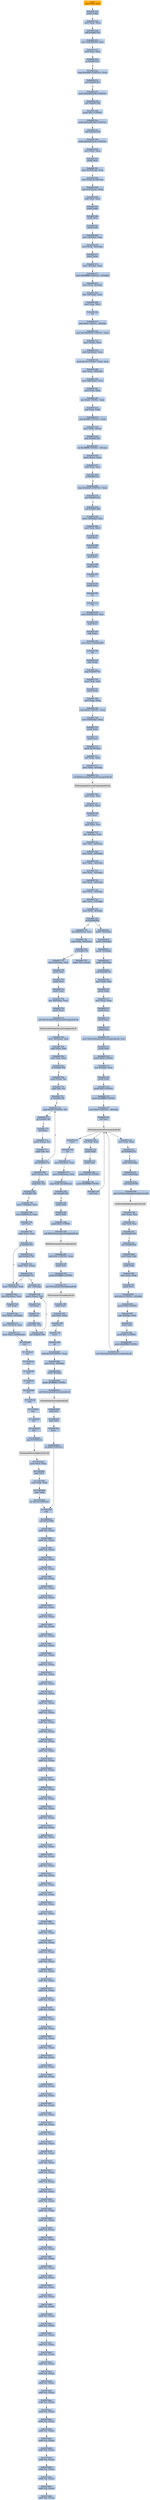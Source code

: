 digraph G {
node[shape=rectangle,style=filled,fillcolor=lightsteelblue,color=lightsteelblue]
bgcolor="transparent"
a0x4a6811a3movl_edi_edi[label="start\nmovl %edi, %edi",color="lightgrey",fillcolor="orange"];
a0x4a6811a5pushl_ebp[label="0x4a6811a5\npushl %ebp"];
a0x4a6811a6movl_esp_ebp[label="0x4a6811a6\nmovl %esp, %ebp"];
a0x4a6811a8call_0x4a681223[label="0x4a6811a8\ncall 0x4a681223"];
a0x4a681223movl_0x4a682004_eax[label="0x4a681223\nmovl 0x4a682004, %eax"];
a0x4a681228testl_eax_eax[label="0x4a681228\ntestl %eax, %eax"];
a0x4a68122aje_0x4a681233[label="0x4a68122a\nje 0x4a681233"];
a0x4a68122ccmpl_0xbb40UINT32_eax[label="0x4a68122c\ncmpl $0xbb40<UINT32>, %eax"];
a0x4a681231jne_0x4a681243[label="0x4a681231\njne 0x4a681243"];
a0x4a681233pushl_0x4a682004UINT32[label="0x4a681233\npushl $0x4a682004<UINT32>"];
a0x4a681238call_0x4a6811b8[label="0x4a681238\ncall 0x4a6811b8"];
a0x4a6811b8pushl_0xcUINT8[label="0x4a6811b8\npushl $0xc<UINT8>"];
a0x4a6811bapushl_0x4a681060UINT32[label="0x4a6811ba\npushl $0x4a681060<UINT32>"];
a0x4a6811bfcall_0x4a681250[label="0x4a6811bf\ncall 0x4a681250"];
a0x4a681250pushl_0x4a6812a4UINT32[label="0x4a681250\npushl $0x4a6812a4<UINT32>"];
a0x4a681255movl_fs_0_eax[label="0x4a681255\nmovl %fs:0, %eax"];
a0x4a68125bpushl_eax[label="0x4a68125b\npushl %eax"];
a0x4a68125cmovl_0x10esp__eax[label="0x4a68125c\nmovl 0x10(%esp), %eax"];
a0x4a681260movl_ebp_0x10esp_[label="0x4a681260\nmovl %ebp, 0x10(%esp)"];
a0x4a681264leal_0x10esp__ebp[label="0x4a681264\nleal 0x10(%esp), %ebp"];
a0x4a681268subl_eax_esp[label="0x4a681268\nsubl %eax, %esp"];
a0x4a68126apushl_ebx[label="0x4a68126a\npushl %ebx"];
a0x4a68126bpushl_esi[label="0x4a68126b\npushl %esi"];
a0x4a68126cpushl_edi[label="0x4a68126c\npushl %edi"];
a0x4a68126dmovl__8ebp__eax[label="0x4a68126d\nmovl -8(%ebp), %eax"];
a0x4a681270movl_esp__24ebp_[label="0x4a681270\nmovl %esp, -24(%ebp)"];
a0x4a681273pushl_eax[label="0x4a681273\npushl %eax"];
a0x4a681274movl__4ebp__eax[label="0x4a681274\nmovl -4(%ebp), %eax"];
a0x4a681277movl_0xffffffffUINT32__4ebp_[label="0x4a681277\nmovl $0xffffffff<UINT32>, -4(%ebp)"];
a0x4a68127emovl_eax__8ebp_[label="0x4a68127e\nmovl %eax, -8(%ebp)"];
a0x4a681281leal__16ebp__eax[label="0x4a681281\nleal -16(%ebp), %eax"];
a0x4a681284movl_eax_fs_0[label="0x4a681284\nmovl %eax, %fs:0"];
a0x4a68128aret[label="0x4a68128a\nret"];
a0x4a6811c4andl_0x0UINT8__4ebp_[label="0x4a6811c4\nandl $0x0<UINT8>, -4(%ebp)"];
a0x4a6811c8movl_0x7ffe0000UINT32_edx[label="0x4a6811c8\nmovl $0x7ffe0000<UINT32>, %edx"];
a0x4a6811cdmovl_edx__eax[label="0x4a6811cd\nmovl (%edx), %eax"];
a0x4a6811cfmull_0x4edx__eax[label="0x4a6811cf\nmull 0x4(%edx), %eax"];
a0x4a6811d2shrdl_0x18UINT8_edx_eax[label="0x4a6811d2\nshrdl $0x18<UINT8>, %edx, %eax"];
a0x4a6811d6movl_eax__28ebp_[label="0x4a6811d6\nmovl %eax, -28(%ebp)"];
a0x4a6811d9movl_0x8ebp__ecx[label="0x4a6811d9\nmovl 0x8(%ebp), %ecx"];
a0x4a6811dcmovl_ecx_edx[label="0x4a6811dc\nmovl %ecx, %edx"];
a0x4a6811deshrl_0x8UINT8_edx[label="0x4a6811de\nshrl $0x8<UINT8>, %edx"];
a0x4a6811e1xorl_eax_edx[label="0x4a6811e1\nxorl %eax, %edx"];
a0x4a6811e3andl_0xffffUINT32_edx[label="0x4a6811e3\nandl $0xffff<UINT32>, %edx"];
a0x4a6811e9movl_edx_ecx_[label="0x4a6811e9\nmovl %edx, (%ecx)"];
a0x4a6811ebjmp_0x4a681201[label="0x4a6811eb\njmp 0x4a681201"];
a0x4a681201orl_0xffffffffUINT8__4ebp_[label="0x4a681201\norl $0xffffffff<UINT8>, -4(%ebp)"];
a0x4a681205movl_ecx__eax[label="0x4a681205\nmovl (%ecx), %eax"];
a0x4a681207testl_eax_eax[label="0x4a681207\ntestl %eax, %eax"];
a0x4a681209je_0x4a681212[label="0x4a681209\nje 0x4a681212"];
a0x4a68120bcmpl_0xbb40UINT32_eax[label="0x4a68120b\ncmpl $0xbb40<UINT32>, %eax"];
a0x4a681210jne_0x4a681218[label="0x4a681210\njne 0x4a681218"];
a0x4a681218call_0x4a68128b[label="0x4a681218\ncall 0x4a68128b"];
a0x4a68128bmovl__16ebp__ecx[label="0x4a68128b\nmovl -16(%ebp), %ecx"];
a0x4a68128emovl_ecx_fs_0[label="0x4a68128e\nmovl %ecx, %fs:0"];
a0x4a681295popl_ecx[label="0x4a681295\npopl %ecx"];
a0x4a681296popl_edi[label="0x4a681296\npopl %edi"];
a0x4a681297popl_esi[label="0x4a681297\npopl %esi"];
a0x4a681298popl_ebx[label="0x4a681298\npopl %ebx"];
a0x4a681299leave_[label="0x4a681299\nleave "];
a0x4a68129apushl_ecx[label="0x4a68129a\npushl %ecx"];
a0x4a68129bret[label="0x4a68129b\nret"];
a0x4a68121dret[label="0x4a68121d\nret"];
a0x4a68123dmovl_0x4a682004_eax[label="0x4a68123d\nmovl 0x4a682004, %eax"];
a0x4a681242popl_ecx[label="0x4a681242\npopl %ecx"];
a0x4a681243notl_eax[label="0x4a681243\nnotl %eax"];
a0x4a681245movl_eax_0x4a682000[label="0x4a681245\nmovl %eax, 0x4a682000"];
a0x4a68124aret[label="0x4a68124a\nret"];
a0x4a6811adpopl_ebp[label="0x4a6811ad\npopl %ebp"];
a0x4a6811aejmp_0x4a681705[label="0x4a6811ae\njmp 0x4a681705"];
a0x4a681705movl_edi_edi[label="0x4a681705\nmovl %edi, %edi"];
a0x4a681707pushl_ebp[label="0x4a681707\npushl %ebp"];
a0x4a681708movl_esp_ebp[label="0x4a681708\nmovl %esp, %ebp"];
a0x4a68170asubl_0x2cUINT8_esp[label="0x4a68170a\nsubl $0x2c<UINT8>, %esp"];
a0x4a68170dmovl_0x8ebp__eax[label="0x4a68170d\nmovl 0x8(%ebp), %eax"];
a0x4a681710pushl_ebx[label="0x4a681710\npushl %ebx"];
a0x4a681711pushl_esi[label="0x4a681711\npushl %esi"];
a0x4a681712pushl_0x10eax_[label="0x4a681712\npushl 0x10(%eax)"];
a0x4a681715xorl_ebx_ebx[label="0x4a681715\nxorl %ebx, %ebx"];
a0x4a681717movl_ebx__4ebp_[label="0x4a681717\nmovl %ebx, -4(%ebp)"];
a0x4a68171acall_RtlNormalizeProcessParams_ntdll_dll[label="0x4a68171a\ncall RtlNormalizeProcessParams@ntdll.dll"];
RtlNormalizeProcessParams_ntdll_dll[label="RtlNormalizeProcessParams@ntdll.dll",color="lightgrey",fillcolor="lightgrey"];
a0x4a681720movl_eax_esi[label="0x4a681720\nmovl %eax, %esi"];
a0x4a681722xorl_ecx_ecx[label="0x4a681722\nxorl %ecx, %ecx"];
a0x4a681724incl_ecx[label="0x4a681724\nincl %ecx"];
a0x4a681725cmpl_ebx_esi[label="0x4a681725\ncmpl %ebx, %esi"];
a0x4a681727leal__4ebp__eax[label="0x4a681727\nleal -4(%ebp), %eax"];
a0x4a68172amovl_esi__36ebp_[label="0x4a68172a\nmovl %esi, -36(%ebp)"];
a0x4a68172dmovl_ebx__20ebp_[label="0x4a68172d\nmovl %ebx, -20(%ebp)"];
a0x4a681730movl_ebx__24ebp_[label="0x4a681730\nmovl %ebx, -24(%ebp)"];
a0x4a681733movl_eax__32ebp_[label="0x4a681733\nmovl %eax, -32(%ebp)"];
a0x4a681736movl_eax__28ebp_[label="0x4a681736\nmovl %eax, -28(%ebp)"];
a0x4a681739movl_ecx__16ebp_[label="0x4a681739\nmovl %ecx, -16(%ebp)"];
a0x4a68173cmovl_ecx__12ebp_[label="0x4a68173c\nmovl %ecx, -12(%ebp)"];
a0x4a68173fmovl_ebx__8ebp_[label="0x4a68173f\nmovl %ebx, -8(%ebp)"];
a0x4a681742je_0x4a6818c6[label="0x4a681742\nje 0x4a6818c6"];
a0x4a681748leal_0x40esi__eax[label="0x4a681748\nleal 0x40(%esi), %eax"];
a0x4a6818c6pushl__20ebp_[label="0x4a6818c6\npushl -20(%ebp)"];
a0x4a6818c9pushl__28ebp_[label="0x4a6818c9\npushl -28(%ebp)"];
a0x4a6818ccpushl__32ebp_[label="0x4a6818cc\npushl -32(%ebp)"];
a0x4a6818cfpushl__24ebp_[label="0x4a6818cf\npushl -24(%ebp)"];
a0x4a6818d2call_0x4a68110e[label="0x4a6818d2\ncall 0x4a68110e"];
a0x4a68110emovl_edi_edi[label="0x4a68110e\nmovl %edi, %edi"];
a0x4a681110pushl_ebp[label="0x4a681110\npushl %ebp"];
a0x4a681111movl_esp_ebp[label="0x4a681111\nmovl %esp, %ebp"];
a0x4a681113pushl_ecx[label="0x4a681113\npushl %ecx"];
a0x4a681114pushl_ecx[label="0x4a681114\npushl %ecx"];
a0x4a681115pushl_esi[label="0x4a681115\npushl %esi"];
a0x4a681116movl_NtSetInformationProcess_ntdll_dll_esi[label="0x4a681116\nmovl NtSetInformationProcess@ntdll.dll, %esi"];
a0x4a68111cpushl_edi[label="0x4a68111c\npushl %edi"];
a0x4a68111dpushl_0x4UINT8[label="0x4a68111d\npushl $0x4<UINT8>"];
a0x4a68111fleal__4ebp__eax[label="0x4a68111f\nleal -4(%ebp), %eax"];
a0x4a681122pushl_eax[label="0x4a681122\npushl %eax"];
a0x4a681123pushl_0x5UINT8[label="0x4a681123\npushl $0x5<UINT8>"];
a0x4a681125pushl_0xffffffffUINT8[label="0x4a681125\npushl $0xffffffff<UINT8>"];
a0x4a681127movl_0xdUINT32__4ebp_[label="0x4a681127\nmovl $0xd<UINT32>, -4(%ebp)"];
a0x4a68112ecall_esi[label="0x4a68112e\ncall %esi"];
NtSetInformationProcess_ntdll_dll[label="NtSetInformationProcess@ntdll.dll",color="lightgrey",fillcolor="lightgrey"];
a0x4a681130xorl_edi_edi[label="0x4a681130\nxorl %edi, %edi"];
a0x4a681132pushl_edi[label="0x4a681132\npushl %edi"];
a0x4a681133pushl_edi[label="0x4a681133\npushl %edi"];
a0x4a681134pushl_0x10UINT8[label="0x4a681134\npushl $0x10<UINT8>"];
a0x4a681136pushl_0xffffffffUINT8[label="0x4a681136\npushl $0xffffffff<UINT8>"];
a0x4a681138call_esi[label="0x4a681138\ncall %esi"];
a0x4a68113atestl_eax_eax[label="0x4a68113a\ntestl %eax, %eax"];
a0x4a68113cjnl_0x4a681152[label="0x4a68113c\njnl 0x4a681152"];
a0x4a681152pushl_0xcebp_[label="0x4a681152\npushl 0xc(%ebp)"];
a0x4a681155pushl_0x8ebp_[label="0x4a681155\npushl 0x8(%ebp)"];
a0x4a681158call_0x4a6818f4[label="0x4a681158\ncall 0x4a6818f4"];
a0x4a6818f4jmp_CsrServerInitialization_csrsrv_dll[label="0x4a6818f4\njmp CsrServerInitialization@csrsrv.dll"];
CsrServerInitialization_csrsrv_dll[label="CsrServerInitialization@csrsrv.dll",color="lightgrey",fillcolor="lightgrey"];
a0x4a68115dmovl_eax_esi[label="0x4a68115d\nmovl %eax, %esi"];
a0x4a68115fcmpl_edi_esi[label="0x4a68115f\ncmpl %edi, %esi"];
a0x4a681161jnl_0x4a68116c[label="0x4a681161\njnl 0x4a68116c"];
a0x4a68116ccall_0x4a6810ed[label="0x4a68116c\ncall 0x4a6810ed"];
a0x4a6810edmovl_edi_edi[label="0x4a6810ed\nmovl %edi, %edi"];
a0x4a6810efpushl_ebp[label="0x4a6810ef\npushl %ebp"];
a0x4a6810f0movl_esp_ebp[label="0x4a6810f0\nmovl %esp, %ebp"];
a0x4a6810f2pushl_ecx[label="0x4a6810f2\npushl %ecx"];
a0x4a6810f3andl_0x0UINT8__4ebp_[label="0x4a6810f3\nandl $0x0<UINT8>, -4(%ebp)"];
a0x4a6810f7pushl_0x4UINT8[label="0x4a6810f7\npushl $0x4<UINT8>"];
a0x4a6810f9leal__4ebp__eax[label="0x4a6810f9\nleal -4(%ebp), %eax"];
a0x4a6810fcpushl_eax[label="0x4a6810fc\npushl %eax"];
a0x4a6810fdpushl_0xcUINT8[label="0x4a6810fd\npushl $0xc<UINT8>"];
a0x4a6810ffpushl_0xffffffffUINT8[label="0x4a6810ff\npushl $0xffffffff<UINT8>"];
a0x4a681101call_NtSetInformationProcess_ntdll_dll[label="0x4a681101\ncall NtSetInformationProcess@ntdll.dll"];
a0x4a681107leave_[label="0x4a681107\nleave "];
a0x4a681108ret[label="0x4a681108\nret"];
a0x4a681171movl_fs_0x18_eax[label="0x4a681171\nmovl %fs:0x18, %eax"];
a0x4a681177movl_0x30eax__eax[label="0x4a681177\nmovl 0x30(%eax), %eax"];
a0x4a68117acmpl_edi_0x1d4eax_[label="0x4a68117a\ncmpl %edi, 0x1d4(%eax)"];
a0x4a681180jne_0x4a68118f[label="0x4a681180\njne 0x4a68118f"];
a0x4a681182pushl_edi[label="0x4a681182\npushl %edi"];
a0x4a681183pushl_edi[label="0x4a681183\npushl %edi"];
a0x4a681184pushl_0x1UINT8[label="0x4a681184\npushl $0x1<UINT8>"];
a0x4a681186call_RtlSetProcessIsCritical_ntdll_dll[label="0x4a681186\ncall RtlSetProcessIsCritical@ntdll.dll"];
RtlSetProcessIsCritical_ntdll_dll[label="RtlSetProcessIsCritical@ntdll.dll",color="lightgrey",fillcolor="lightgrey"];
a0x4a68118caddl_0xcUINT8_esp[label="0x4a68118c\naddl $0xc<UINT8>, %esp"];
a0x4a68118fpushl_esi[label="0x4a68118f\npushl %esi"];
a0x4a681190pushl_0xfffffffeUINT8[label="0x4a681190\npushl $0xfffffffe<UINT8>"];
a0x4a681192call_NtTerminateThread_ntdll_dll[label="0x4a681192\ncall NtTerminateThread@ntdll.dll"];
NtTerminateThread_ntdll_dll[label="NtTerminateThread@ntdll.dll",color="lightgrey",fillcolor="lightgrey"];
a0x4a681198popl_edi[label="0x4a681198\npopl %edi"];
a0x4a681199xorl_eax_eax[label="0x4a681199\nxorl %eax, %eax"];
a0x4a68119bpopl_esi[label="0x4a68119b\npopl %esi"];
a0x4a68119cleave_[label="0x4a68119c\nleave "];
a0x4a68119dret[label="0x4a68119d\nret"];
a0x4a6818d7addl_0x10UINT8_esp[label="0x4a6818d7\naddl $0x10<UINT8>, %esp"];
a0x4a6818damovl_eax__8ebp_[label="0x4a6818da\nmovl %eax, -8(%ebp)"];
a0x4a6818ddpushl__8ebp_[label="0x4a6818dd\npushl -8(%ebp)"];
a0x4a6818e0pushl_0xffffffffUINT8[label="0x4a6818e0\npushl $0xffffffff<UINT8>"];
a0x4a6818e2call_NtTerminateProcess_ntdll_dll[label="0x4a6818e2\ncall NtTerminateProcess@ntdll.dll"];
NtTerminateProcess_ntdll_dll[label="NtTerminateProcess@ntdll.dll",color="lightgrey",fillcolor="lightgrey"];
a0x4a6818e8popl_esi[label="0x4a6818e8\npopl %esi"];
a0x4a6818e9popl_ebx[label="0x4a6818e9\npopl %ebx"];
a0x4a6818ealeave_[label="0x4a6818ea\nleave "];
a0x4a6818ebret_0x4UINT16[label="0x4a6818eb\nret $0x4<UINT16>"];
a0x7c8000c0nop_[label="0x7c8000c0\nnop "];
a0x7c8000c1call_0x63d7f9f4[label="0x7c8000c1\ncall 0x63d7f9f4"];
a0x63d7f9f4addb_al_eax_[label="0x63d7f9f4\naddb %al, (%eax)"];
a0x63d7f9f6addb_al_eax_[label="0x63d7f9f6\naddb %al, (%eax)"];
a0x63d7f9f8addb_al_eax_[label="0x63d7f9f8\naddb %al, (%eax)"];
a0x63d7f9faaddb_al_eax_[label="0x63d7f9fa\naddb %al, (%eax)"];
a0x63d7f9fcaddb_al_eax_[label="0x63d7f9fc\naddb %al, (%eax)"];
a0x63d7f9feaddb_al_eax_[label="0x63d7f9fe\naddb %al, (%eax)"];
a0x63d7fa00addb_al_eax_[label="0x63d7fa00\naddb %al, (%eax)"];
a0x63d7fa02addb_al_eax_[label="0x63d7fa02\naddb %al, (%eax)"];
a0x63d7fa04addb_al_eax_[label="0x63d7fa04\naddb %al, (%eax)"];
a0x63d7fa06addb_al_eax_[label="0x63d7fa06\naddb %al, (%eax)"];
a0x63d7fa08addb_al_eax_[label="0x63d7fa08\naddb %al, (%eax)"];
a0x63d7fa0aaddb_al_eax_[label="0x63d7fa0a\naddb %al, (%eax)"];
a0x63d7fa0caddb_al_eax_[label="0x63d7fa0c\naddb %al, (%eax)"];
a0x63d7fa0eaddb_al_eax_[label="0x63d7fa0e\naddb %al, (%eax)"];
a0x63d7fa10addb_al_eax_[label="0x63d7fa10\naddb %al, (%eax)"];
a0x63d7fa12addb_al_eax_[label="0x63d7fa12\naddb %al, (%eax)"];
a0x63d7fa14addb_al_eax_[label="0x63d7fa14\naddb %al, (%eax)"];
a0x63d7fa16addb_al_eax_[label="0x63d7fa16\naddb %al, (%eax)"];
a0x63d7fa18addb_al_eax_[label="0x63d7fa18\naddb %al, (%eax)"];
a0x63d7fa1aaddb_al_eax_[label="0x63d7fa1a\naddb %al, (%eax)"];
a0x63d7fa1caddb_al_eax_[label="0x63d7fa1c\naddb %al, (%eax)"];
a0x63d7fa1eaddb_al_eax_[label="0x63d7fa1e\naddb %al, (%eax)"];
a0x63d7fa20addb_al_eax_[label="0x63d7fa20\naddb %al, (%eax)"];
a0x63d7fa22addb_al_eax_[label="0x63d7fa22\naddb %al, (%eax)"];
a0x63d7fa24addb_al_eax_[label="0x63d7fa24\naddb %al, (%eax)"];
a0x63d7fa26addb_al_eax_[label="0x63d7fa26\naddb %al, (%eax)"];
a0x63d7fa28addb_al_eax_[label="0x63d7fa28\naddb %al, (%eax)"];
a0x63d7fa2aaddb_al_eax_[label="0x63d7fa2a\naddb %al, (%eax)"];
a0x63d7fa2caddb_al_eax_[label="0x63d7fa2c\naddb %al, (%eax)"];
a0x63d7fa2eaddb_al_eax_[label="0x63d7fa2e\naddb %al, (%eax)"];
a0x63d7fa30addb_al_eax_[label="0x63d7fa30\naddb %al, (%eax)"];
a0x63d7fa32addb_al_eax_[label="0x63d7fa32\naddb %al, (%eax)"];
a0x63d7fa34addb_al_eax_[label="0x63d7fa34\naddb %al, (%eax)"];
a0x63d7fa36addb_al_eax_[label="0x63d7fa36\naddb %al, (%eax)"];
a0x63d7fa38addb_al_eax_[label="0x63d7fa38\naddb %al, (%eax)"];
a0x63d7fa3aaddb_al_eax_[label="0x63d7fa3a\naddb %al, (%eax)"];
a0x63d7fa3caddb_al_eax_[label="0x63d7fa3c\naddb %al, (%eax)"];
a0x63d7fa3eaddb_al_eax_[label="0x63d7fa3e\naddb %al, (%eax)"];
a0x63d7fa40addb_al_eax_[label="0x63d7fa40\naddb %al, (%eax)"];
a0x63d7fa42addb_al_eax_[label="0x63d7fa42\naddb %al, (%eax)"];
a0x63d7fa44addb_al_eax_[label="0x63d7fa44\naddb %al, (%eax)"];
a0x63d7fa46addb_al_eax_[label="0x63d7fa46\naddb %al, (%eax)"];
a0x63d7fa48addb_al_eax_[label="0x63d7fa48\naddb %al, (%eax)"];
a0x63d7fa4aaddb_al_eax_[label="0x63d7fa4a\naddb %al, (%eax)"];
a0x63d7fa4caddb_al_eax_[label="0x63d7fa4c\naddb %al, (%eax)"];
a0x63d7fa4eaddb_al_eax_[label="0x63d7fa4e\naddb %al, (%eax)"];
a0x63d7fa50addb_al_eax_[label="0x63d7fa50\naddb %al, (%eax)"];
a0x63d7fa52addb_al_eax_[label="0x63d7fa52\naddb %al, (%eax)"];
a0x63d7fa54addb_al_eax_[label="0x63d7fa54\naddb %al, (%eax)"];
a0x63d7fa56addb_al_eax_[label="0x63d7fa56\naddb %al, (%eax)"];
a0x63d7fa58addb_al_eax_[label="0x63d7fa58\naddb %al, (%eax)"];
a0x63d7fa5aaddb_al_eax_[label="0x63d7fa5a\naddb %al, (%eax)"];
a0x63d7fa5caddb_al_eax_[label="0x63d7fa5c\naddb %al, (%eax)"];
a0x63d7fa5eaddb_al_eax_[label="0x63d7fa5e\naddb %al, (%eax)"];
a0x63d7fa60addb_al_eax_[label="0x63d7fa60\naddb %al, (%eax)"];
a0x63d7fa62addb_al_eax_[label="0x63d7fa62\naddb %al, (%eax)"];
a0x63d7fa64addb_al_eax_[label="0x63d7fa64\naddb %al, (%eax)"];
a0x63d7fa66addb_al_eax_[label="0x63d7fa66\naddb %al, (%eax)"];
a0x63d7fa68addb_al_eax_[label="0x63d7fa68\naddb %al, (%eax)"];
a0x63d7fa6aaddb_al_eax_[label="0x63d7fa6a\naddb %al, (%eax)"];
a0x63d7fa6caddb_al_eax_[label="0x63d7fa6c\naddb %al, (%eax)"];
a0x63d7fa6eaddb_al_eax_[label="0x63d7fa6e\naddb %al, (%eax)"];
a0x63d7fa70addb_al_eax_[label="0x63d7fa70\naddb %al, (%eax)"];
a0x63d7fa72addb_al_eax_[label="0x63d7fa72\naddb %al, (%eax)"];
a0x63d7fa74addb_al_eax_[label="0x63d7fa74\naddb %al, (%eax)"];
a0x63d7fa76addb_al_eax_[label="0x63d7fa76\naddb %al, (%eax)"];
a0x63d7fa78addb_al_eax_[label="0x63d7fa78\naddb %al, (%eax)"];
a0x63d7fa7aaddb_al_eax_[label="0x63d7fa7a\naddb %al, (%eax)"];
a0x63d7fa7caddb_al_eax_[label="0x63d7fa7c\naddb %al, (%eax)"];
a0x63d7fa7eaddb_al_eax_[label="0x63d7fa7e\naddb %al, (%eax)"];
a0x63d7fa80addb_al_eax_[label="0x63d7fa80\naddb %al, (%eax)"];
a0x63d7fa82addb_al_eax_[label="0x63d7fa82\naddb %al, (%eax)"];
a0x63d7fa84addb_al_eax_[label="0x63d7fa84\naddb %al, (%eax)"];
a0x63d7fa86addb_al_eax_[label="0x63d7fa86\naddb %al, (%eax)"];
a0x63d7fa88addb_al_eax_[label="0x63d7fa88\naddb %al, (%eax)"];
a0x63d7fa8aaddb_al_eax_[label="0x63d7fa8a\naddb %al, (%eax)"];
a0x63d7fa8caddb_al_eax_[label="0x63d7fa8c\naddb %al, (%eax)"];
a0x63d7fa8eaddb_al_eax_[label="0x63d7fa8e\naddb %al, (%eax)"];
a0x63d7fa90addb_al_eax_[label="0x63d7fa90\naddb %al, (%eax)"];
a0x63d7fa92addb_al_eax_[label="0x63d7fa92\naddb %al, (%eax)"];
a0x63d7fa94addb_al_eax_[label="0x63d7fa94\naddb %al, (%eax)"];
a0x63d7fa96addb_al_eax_[label="0x63d7fa96\naddb %al, (%eax)"];
a0x63d7fa98addb_al_eax_[label="0x63d7fa98\naddb %al, (%eax)"];
a0x63d7fa9aaddb_al_eax_[label="0x63d7fa9a\naddb %al, (%eax)"];
a0x63d7fa9caddb_al_eax_[label="0x63d7fa9c\naddb %al, (%eax)"];
a0x63d7fa9eaddb_al_eax_[label="0x63d7fa9e\naddb %al, (%eax)"];
a0x63d7faa0addb_al_eax_[label="0x63d7faa0\naddb %al, (%eax)"];
a0x63d7faa2addb_al_eax_[label="0x63d7faa2\naddb %al, (%eax)"];
a0x63d7faa4addb_al_eax_[label="0x63d7faa4\naddb %al, (%eax)"];
a0x63d7faa6addb_al_eax_[label="0x63d7faa6\naddb %al, (%eax)"];
a0x63d7faa8addb_al_eax_[label="0x63d7faa8\naddb %al, (%eax)"];
a0x63d7faaaaddb_al_eax_[label="0x63d7faaa\naddb %al, (%eax)"];
a0x63d7faacaddb_al_eax_[label="0x63d7faac\naddb %al, (%eax)"];
a0x63d7faaeaddb_al_eax_[label="0x63d7faae\naddb %al, (%eax)"];
a0x63d7fab0addb_al_eax_[label="0x63d7fab0\naddb %al, (%eax)"];
a0x63d7fab2addb_al_eax_[label="0x63d7fab2\naddb %al, (%eax)"];
a0x63d7fab4addb_al_eax_[label="0x63d7fab4\naddb %al, (%eax)"];
a0x63d7fab6addb_al_eax_[label="0x63d7fab6\naddb %al, (%eax)"];
a0x63d7fab8addb_al_eax_[label="0x63d7fab8\naddb %al, (%eax)"];
a0x63d7fabaaddb_al_eax_[label="0x63d7faba\naddb %al, (%eax)"];
a0x63d7fabcaddb_al_eax_[label="0x63d7fabc\naddb %al, (%eax)"];
a0x63d7fabeaddb_al_eax_[label="0x63d7fabe\naddb %al, (%eax)"];
a0x4a68174bcmpl_ebx_0x4eax_[label="0x4a68174b\ncmpl %ebx, 0x4(%eax)"];
a0x4a68174eje_0x4a681755[label="0x4a68174e\nje 0x4a681755"];
a0x4a681750cmpw_bx_eax_[label="0x4a681750\ncmpw %bx, (%eax)"];
a0x4a681755leal_0x38esi__eax[label="0x4a681755\nleal 0x38(%esi), %eax"];
a0x4a681758pushl_edi[label="0x4a681758\npushl %edi"];
a0x4a681759pushl_ecx[label="0x4a681759\npushl %ecx"];
a0x4a68175apushl_eax[label="0x4a68175a\npushl %eax"];
a0x4a68175bleal__44ebp__eax[label="0x4a68175b\nleal -44(%ebp), %eax"];
a0x4a68175epushl_eax[label="0x4a68175e\npushl %eax"];
a0x4a68175fcall_RtlUnicodeStringToAnsiString_ntdll_dll[label="0x4a68175f\ncall RtlUnicodeStringToAnsiString@ntdll.dll"];
RtlUnicodeStringToAnsiString_ntdll_dll[label="RtlUnicodeStringToAnsiString@ntdll.dll",color="lightgrey",fillcolor="lightgrey"];
a0x4a681765movl__40ebp__edi[label="0x4a681765\nmovl -40(%ebp), %edi"];
a0x4a681768cmpl_ebx_edi[label="0x4a681768\ncmpl %ebx, %edi"];
a0x4a68176amovl_edi_eax[label="0x4a68176a\nmovl %edi, %eax"];
a0x4a68176cje_0x4a681798[label="0x4a68176c\nje 0x4a681798"];
a0x4a68176emovb_edi__cl[label="0x4a68176e\nmovb (%edi), %cl"];
a0x4a681770cmpb_bl_cl[label="0x4a681770\ncmpb %bl, %cl"];
a0x4a681772je_0x4a681798[label="0x4a681772\nje 0x4a681798"];
a0x4a681774cmpb_0x20UINT8_cl[label="0x4a681774\ncmpb $0x20<UINT8>, %cl"];
a0x4a681777jg_0x4a681780[label="0x4a681777\njg 0x4a681780"];
a0x4a681779incl_eax[label="0x4a681779\nincl %eax"];
a0x4a68177amovb_eax__cl[label="0x4a68177a\nmovb (%eax), %cl"];
a0x4a68177ccmpb_bl_cl[label="0x4a68177c\ncmpb %bl, %cl"];
a0x4a68177ejne_0x4a681774[label="0x4a68177e\njne 0x4a681774"];
a0x4a681780movb_eax__cl[label="0x4a681780\nmovb (%eax), %cl"];
a0x4a681782cmpb_bl_cl[label="0x4a681782\ncmpb %bl, %cl"];
a0x4a681784je_0x4a681798[label="0x4a681784\nje 0x4a681798"];
a0x4a681798movl__12ebp__ecx[label="0x4a681798\nmovl -12(%ebp), %ecx"];
a0x4a68179bmovl_0x48esi__eax[label="0x4a68179b\nmovl 0x48(%esi), %eax"];
a0x4a68179eincl_ecx[label="0x4a68179e\nincl %ecx"];
a0x4a68179fcmpl_ebx_eax[label="0x4a68179f\ncmpl %ebx, %eax"];
a0x4a6817a1je_0x4a6817b7[label="0x4a6817a1\nje 0x4a6817b7"];
a0x4a6817a3jmp_0x4a6817b2[label="0x4a6817a3\njmp 0x4a6817b2"];
a0x4a6817b7movl__16ebp__edx[label="0x4a6817b7\nmovl -16(%ebp), %edx"];
a0x4a6817bamovl_0xcesi__eax[label="0x4a6817ba\nmovl 0xc(%esi), %eax"];
a0x4a6817bdincl_edx[label="0x4a6817bd\nincl %edx"];
a0x4a6817bemovl_eax__20ebp_[label="0x4a6817be\nmovl %eax, -20(%ebp)"];
a0x4a6817c1movl_fs_0x18_eax[label="0x4a6817c1\nmovl %fs:0x18, %eax"];
a0x4a6817c7movl_ebx_0xbf4eax_[label="0x4a6817c7\nmovl %ebx, 0xbf4(%eax)"];
a0x7c839aa8int3_[label="0x7c839aa8\nint3 "];
a0x7c839aa9int3_[label="0x7c839aa9\nint3 "];
a0x7c839aaaint3_[label="0x7c839aaa\nint3 "];
a0x7c839aabint3_[label="0x7c839aab\nint3 "];
a0x7c839aacint3_[label="0x7c839aac\nint3 "];
a0x7c839aadint3_[label="0x7c839aad\nint3 "];
a0x7c839aaeint3_[label="0x7c839aae\nint3 "];
a0x7c839aafint3_[label="0x7c839aaf\nint3 "];
a0x7c839ab0int3_[label="0x7c839ab0\nint3 "];
a0x7c839ab1int3_[label="0x7c839ab1\nint3 "];
a0x7c839ab2jmp_0x7c801e1a[label="0x7c839ab2\njmp 0x7c801e1a"];
TerminateProcess_kernel32_dll[label="TerminateProcess@kernel32.dll",color="lightgrey",fillcolor="lightgrey"];
a0x7c9032a8movl_fs_0_esp[label="0x7c9032a8\nmovl %fs:0, %esp"];
a0x7c9032afpopl_fs_0[label="0x7c9032af\npopl %fs:0"];
a0x7c9032b6movl_ebp_esp[label="0x7c9032b6\nmovl %ebp, %esp"];
a0x7c9032b8popl_ebp[label="0x7c9032b8\npopl %ebp"];
a0x7c9032b9ret_0x14UINT16[label="0x7c9032b9\nret $0x14<UINT16>"];
a0x4a6817b2cmpw_bx_eax_[label="0x4a6817b2\ncmpw %bx, (%eax)"];
a0x4a6817b5jne_0x4a6817a5[label="0x4a6817b5\njne 0x4a6817a5"];
a0x4a6817a5incl__16ebp_[label="0x4a6817a5\nincl -16(%ebp)"];
a0x4a6817a8movw_eax__dx[label="0x4a6817a8\nmovw (%eax), %dx"];
a0x4a6817abincl_eax[label="0x4a6817ab\nincl %eax"];
a0x4a6817acincl_eax[label="0x4a6817ac\nincl %eax"];
a0x4a6817adtestw_dx_dx[label="0x4a6817ad\ntestw %dx, %dx"];
a0x4a6817b0jne_0x4a6817a8[label="0x4a6817b0\njne 0x4a6817a8"];
a0x4a6811a3movl_edi_edi -> a0x4a6811a5pushl_ebp [color="#000000"];
a0x4a6811a5pushl_ebp -> a0x4a6811a6movl_esp_ebp [color="#000000"];
a0x4a6811a6movl_esp_ebp -> a0x4a6811a8call_0x4a681223 [color="#000000"];
a0x4a6811a8call_0x4a681223 -> a0x4a681223movl_0x4a682004_eax [color="#000000"];
a0x4a681223movl_0x4a682004_eax -> a0x4a681228testl_eax_eax [color="#000000"];
a0x4a681228testl_eax_eax -> a0x4a68122aje_0x4a681233 [color="#000000"];
a0x4a68122aje_0x4a681233 -> a0x4a68122ccmpl_0xbb40UINT32_eax [color="#000000",label="F"];
a0x4a68122ccmpl_0xbb40UINT32_eax -> a0x4a681231jne_0x4a681243 [color="#000000"];
a0x4a681231jne_0x4a681243 -> a0x4a681233pushl_0x4a682004UINT32 [color="#000000",label="F"];
a0x4a681233pushl_0x4a682004UINT32 -> a0x4a681238call_0x4a6811b8 [color="#000000"];
a0x4a681238call_0x4a6811b8 -> a0x4a6811b8pushl_0xcUINT8 [color="#000000"];
a0x4a6811b8pushl_0xcUINT8 -> a0x4a6811bapushl_0x4a681060UINT32 [color="#000000"];
a0x4a6811bapushl_0x4a681060UINT32 -> a0x4a6811bfcall_0x4a681250 [color="#000000"];
a0x4a6811bfcall_0x4a681250 -> a0x4a681250pushl_0x4a6812a4UINT32 [color="#000000"];
a0x4a681250pushl_0x4a6812a4UINT32 -> a0x4a681255movl_fs_0_eax [color="#000000"];
a0x4a681255movl_fs_0_eax -> a0x4a68125bpushl_eax [color="#000000"];
a0x4a68125bpushl_eax -> a0x4a68125cmovl_0x10esp__eax [color="#000000"];
a0x4a68125cmovl_0x10esp__eax -> a0x4a681260movl_ebp_0x10esp_ [color="#000000"];
a0x4a681260movl_ebp_0x10esp_ -> a0x4a681264leal_0x10esp__ebp [color="#000000"];
a0x4a681264leal_0x10esp__ebp -> a0x4a681268subl_eax_esp [color="#000000"];
a0x4a681268subl_eax_esp -> a0x4a68126apushl_ebx [color="#000000"];
a0x4a68126apushl_ebx -> a0x4a68126bpushl_esi [color="#000000"];
a0x4a68126bpushl_esi -> a0x4a68126cpushl_edi [color="#000000"];
a0x4a68126cpushl_edi -> a0x4a68126dmovl__8ebp__eax [color="#000000"];
a0x4a68126dmovl__8ebp__eax -> a0x4a681270movl_esp__24ebp_ [color="#000000"];
a0x4a681270movl_esp__24ebp_ -> a0x4a681273pushl_eax [color="#000000"];
a0x4a681273pushl_eax -> a0x4a681274movl__4ebp__eax [color="#000000"];
a0x4a681274movl__4ebp__eax -> a0x4a681277movl_0xffffffffUINT32__4ebp_ [color="#000000"];
a0x4a681277movl_0xffffffffUINT32__4ebp_ -> a0x4a68127emovl_eax__8ebp_ [color="#000000"];
a0x4a68127emovl_eax__8ebp_ -> a0x4a681281leal__16ebp__eax [color="#000000"];
a0x4a681281leal__16ebp__eax -> a0x4a681284movl_eax_fs_0 [color="#000000"];
a0x4a681284movl_eax_fs_0 -> a0x4a68128aret [color="#000000"];
a0x4a68128aret -> a0x4a6811c4andl_0x0UINT8__4ebp_ [color="#000000"];
a0x4a6811c4andl_0x0UINT8__4ebp_ -> a0x4a6811c8movl_0x7ffe0000UINT32_edx [color="#000000"];
a0x4a6811c8movl_0x7ffe0000UINT32_edx -> a0x4a6811cdmovl_edx__eax [color="#000000"];
a0x4a6811cdmovl_edx__eax -> a0x4a6811cfmull_0x4edx__eax [color="#000000"];
a0x4a6811cfmull_0x4edx__eax -> a0x4a6811d2shrdl_0x18UINT8_edx_eax [color="#000000"];
a0x4a6811d2shrdl_0x18UINT8_edx_eax -> a0x4a6811d6movl_eax__28ebp_ [color="#000000"];
a0x4a6811d6movl_eax__28ebp_ -> a0x4a6811d9movl_0x8ebp__ecx [color="#000000"];
a0x4a6811d9movl_0x8ebp__ecx -> a0x4a6811dcmovl_ecx_edx [color="#000000"];
a0x4a6811dcmovl_ecx_edx -> a0x4a6811deshrl_0x8UINT8_edx [color="#000000"];
a0x4a6811deshrl_0x8UINT8_edx -> a0x4a6811e1xorl_eax_edx [color="#000000"];
a0x4a6811e1xorl_eax_edx -> a0x4a6811e3andl_0xffffUINT32_edx [color="#000000"];
a0x4a6811e3andl_0xffffUINT32_edx -> a0x4a6811e9movl_edx_ecx_ [color="#000000"];
a0x4a6811e9movl_edx_ecx_ -> a0x4a6811ebjmp_0x4a681201 [color="#000000"];
a0x4a6811ebjmp_0x4a681201 -> a0x4a681201orl_0xffffffffUINT8__4ebp_ [color="#000000"];
a0x4a681201orl_0xffffffffUINT8__4ebp_ -> a0x4a681205movl_ecx__eax [color="#000000"];
a0x4a681205movl_ecx__eax -> a0x4a681207testl_eax_eax [color="#000000"];
a0x4a681207testl_eax_eax -> a0x4a681209je_0x4a681212 [color="#000000"];
a0x4a681209je_0x4a681212 -> a0x4a68120bcmpl_0xbb40UINT32_eax [color="#000000",label="F"];
a0x4a68120bcmpl_0xbb40UINT32_eax -> a0x4a681210jne_0x4a681218 [color="#000000"];
a0x4a681210jne_0x4a681218 -> a0x4a681218call_0x4a68128b [color="#000000",label="T"];
a0x4a681218call_0x4a68128b -> a0x4a68128bmovl__16ebp__ecx [color="#000000"];
a0x4a68128bmovl__16ebp__ecx -> a0x4a68128emovl_ecx_fs_0 [color="#000000"];
a0x4a68128emovl_ecx_fs_0 -> a0x4a681295popl_ecx [color="#000000"];
a0x4a681295popl_ecx -> a0x4a681296popl_edi [color="#000000"];
a0x4a681296popl_edi -> a0x4a681297popl_esi [color="#000000"];
a0x4a681297popl_esi -> a0x4a681298popl_ebx [color="#000000"];
a0x4a681298popl_ebx -> a0x4a681299leave_ [color="#000000"];
a0x4a681299leave_ -> a0x4a68129apushl_ecx [color="#000000"];
a0x4a68129apushl_ecx -> a0x4a68129bret [color="#000000"];
a0x4a68129bret -> a0x4a68121dret [color="#000000"];
a0x4a68121dret -> a0x4a68123dmovl_0x4a682004_eax [color="#000000"];
a0x4a68123dmovl_0x4a682004_eax -> a0x4a681242popl_ecx [color="#000000"];
a0x4a681242popl_ecx -> a0x4a681243notl_eax [color="#000000"];
a0x4a681243notl_eax -> a0x4a681245movl_eax_0x4a682000 [color="#000000"];
a0x4a681245movl_eax_0x4a682000 -> a0x4a68124aret [color="#000000"];
a0x4a68124aret -> a0x4a6811adpopl_ebp [color="#000000"];
a0x4a6811adpopl_ebp -> a0x4a6811aejmp_0x4a681705 [color="#000000"];
a0x4a6811aejmp_0x4a681705 -> a0x4a681705movl_edi_edi [color="#000000"];
a0x4a681705movl_edi_edi -> a0x4a681707pushl_ebp [color="#000000"];
a0x4a681707pushl_ebp -> a0x4a681708movl_esp_ebp [color="#000000"];
a0x4a681708movl_esp_ebp -> a0x4a68170asubl_0x2cUINT8_esp [color="#000000"];
a0x4a68170asubl_0x2cUINT8_esp -> a0x4a68170dmovl_0x8ebp__eax [color="#000000"];
a0x4a68170dmovl_0x8ebp__eax -> a0x4a681710pushl_ebx [color="#000000"];
a0x4a681710pushl_ebx -> a0x4a681711pushl_esi [color="#000000"];
a0x4a681711pushl_esi -> a0x4a681712pushl_0x10eax_ [color="#000000"];
a0x4a681712pushl_0x10eax_ -> a0x4a681715xorl_ebx_ebx [color="#000000"];
a0x4a681715xorl_ebx_ebx -> a0x4a681717movl_ebx__4ebp_ [color="#000000"];
a0x4a681717movl_ebx__4ebp_ -> a0x4a68171acall_RtlNormalizeProcessParams_ntdll_dll [color="#000000"];
a0x4a68171acall_RtlNormalizeProcessParams_ntdll_dll -> RtlNormalizeProcessParams_ntdll_dll [color="#000000"];
RtlNormalizeProcessParams_ntdll_dll -> a0x4a681720movl_eax_esi [color="#000000"];
a0x4a681720movl_eax_esi -> a0x4a681722xorl_ecx_ecx [color="#000000"];
a0x4a681722xorl_ecx_ecx -> a0x4a681724incl_ecx [color="#000000"];
a0x4a681724incl_ecx -> a0x4a681725cmpl_ebx_esi [color="#000000"];
a0x4a681725cmpl_ebx_esi -> a0x4a681727leal__4ebp__eax [color="#000000"];
a0x4a681727leal__4ebp__eax -> a0x4a68172amovl_esi__36ebp_ [color="#000000"];
a0x4a68172amovl_esi__36ebp_ -> a0x4a68172dmovl_ebx__20ebp_ [color="#000000"];
a0x4a68172dmovl_ebx__20ebp_ -> a0x4a681730movl_ebx__24ebp_ [color="#000000"];
a0x4a681730movl_ebx__24ebp_ -> a0x4a681733movl_eax__32ebp_ [color="#000000"];
a0x4a681733movl_eax__32ebp_ -> a0x4a681736movl_eax__28ebp_ [color="#000000"];
a0x4a681736movl_eax__28ebp_ -> a0x4a681739movl_ecx__16ebp_ [color="#000000"];
a0x4a681739movl_ecx__16ebp_ -> a0x4a68173cmovl_ecx__12ebp_ [color="#000000"];
a0x4a68173cmovl_ecx__12ebp_ -> a0x4a68173fmovl_ebx__8ebp_ [color="#000000"];
a0x4a68173fmovl_ebx__8ebp_ -> a0x4a681742je_0x4a6818c6 [color="#000000"];
a0x4a681742je_0x4a6818c6 -> a0x4a681748leal_0x40esi__eax [color="#000000",label="F"];
a0x4a681742je_0x4a6818c6 -> a0x4a6818c6pushl__20ebp_ [color="#000000",label="T"];
a0x4a6818c6pushl__20ebp_ -> a0x4a6818c9pushl__28ebp_ [color="#000000"];
a0x4a6818c9pushl__28ebp_ -> a0x4a6818ccpushl__32ebp_ [color="#000000"];
a0x4a6818ccpushl__32ebp_ -> a0x4a6818cfpushl__24ebp_ [color="#000000"];
a0x4a6818cfpushl__24ebp_ -> a0x4a6818d2call_0x4a68110e [color="#000000"];
a0x4a6818d2call_0x4a68110e -> a0x4a68110emovl_edi_edi [color="#000000"];
a0x4a68110emovl_edi_edi -> a0x4a681110pushl_ebp [color="#000000"];
a0x4a681110pushl_ebp -> a0x4a681111movl_esp_ebp [color="#000000"];
a0x4a681111movl_esp_ebp -> a0x4a681113pushl_ecx [color="#000000"];
a0x4a681113pushl_ecx -> a0x4a681114pushl_ecx [color="#000000"];
a0x4a681114pushl_ecx -> a0x4a681115pushl_esi [color="#000000"];
a0x4a681115pushl_esi -> a0x4a681116movl_NtSetInformationProcess_ntdll_dll_esi [color="#000000"];
a0x4a681116movl_NtSetInformationProcess_ntdll_dll_esi -> a0x4a68111cpushl_edi [color="#000000"];
a0x4a68111cpushl_edi -> a0x4a68111dpushl_0x4UINT8 [color="#000000"];
a0x4a68111dpushl_0x4UINT8 -> a0x4a68111fleal__4ebp__eax [color="#000000"];
a0x4a68111fleal__4ebp__eax -> a0x4a681122pushl_eax [color="#000000"];
a0x4a681122pushl_eax -> a0x4a681123pushl_0x5UINT8 [color="#000000"];
a0x4a681123pushl_0x5UINT8 -> a0x4a681125pushl_0xffffffffUINT8 [color="#000000"];
a0x4a681125pushl_0xffffffffUINT8 -> a0x4a681127movl_0xdUINT32__4ebp_ [color="#000000"];
a0x4a681127movl_0xdUINT32__4ebp_ -> a0x4a68112ecall_esi [color="#000000"];
a0x4a68112ecall_esi -> NtSetInformationProcess_ntdll_dll [color="#000000"];
NtSetInformationProcess_ntdll_dll -> a0x4a681130xorl_edi_edi [color="#000000"];
a0x4a681130xorl_edi_edi -> a0x4a681132pushl_edi [color="#000000"];
a0x4a681132pushl_edi -> a0x4a681133pushl_edi [color="#000000"];
a0x4a681133pushl_edi -> a0x4a681134pushl_0x10UINT8 [color="#000000"];
a0x4a681134pushl_0x10UINT8 -> a0x4a681136pushl_0xffffffffUINT8 [color="#000000"];
a0x4a681136pushl_0xffffffffUINT8 -> a0x4a681138call_esi [color="#000000"];
a0x4a681138call_esi -> NtSetInformationProcess_ntdll_dll [color="#000000"];
NtSetInformationProcess_ntdll_dll -> a0x4a68113atestl_eax_eax [color="#000000"];
a0x4a68113atestl_eax_eax -> a0x4a68113cjnl_0x4a681152 [color="#000000"];
a0x4a68113cjnl_0x4a681152 -> a0x4a681152pushl_0xcebp_ [color="#000000",label="T"];
a0x4a681152pushl_0xcebp_ -> a0x4a681155pushl_0x8ebp_ [color="#000000"];
a0x4a681155pushl_0x8ebp_ -> a0x4a681158call_0x4a6818f4 [color="#000000"];
a0x4a681158call_0x4a6818f4 -> a0x4a6818f4jmp_CsrServerInitialization_csrsrv_dll [color="#000000"];
a0x4a6818f4jmp_CsrServerInitialization_csrsrv_dll -> CsrServerInitialization_csrsrv_dll [color="#000000"];
CsrServerInitialization_csrsrv_dll -> a0x4a68115dmovl_eax_esi [color="#000000"];
a0x4a68115dmovl_eax_esi -> a0x4a68115fcmpl_edi_esi [color="#000000"];
a0x4a68115fcmpl_edi_esi -> a0x4a681161jnl_0x4a68116c [color="#000000"];
a0x4a681161jnl_0x4a68116c -> a0x4a68116ccall_0x4a6810ed [color="#000000",label="T"];
a0x4a68116ccall_0x4a6810ed -> a0x4a6810edmovl_edi_edi [color="#000000"];
a0x4a6810edmovl_edi_edi -> a0x4a6810efpushl_ebp [color="#000000"];
a0x4a6810efpushl_ebp -> a0x4a6810f0movl_esp_ebp [color="#000000"];
a0x4a6810f0movl_esp_ebp -> a0x4a6810f2pushl_ecx [color="#000000"];
a0x4a6810f2pushl_ecx -> a0x4a6810f3andl_0x0UINT8__4ebp_ [color="#000000"];
a0x4a6810f3andl_0x0UINT8__4ebp_ -> a0x4a6810f7pushl_0x4UINT8 [color="#000000"];
a0x4a6810f7pushl_0x4UINT8 -> a0x4a6810f9leal__4ebp__eax [color="#000000"];
a0x4a6810f9leal__4ebp__eax -> a0x4a6810fcpushl_eax [color="#000000"];
a0x4a6810fcpushl_eax -> a0x4a6810fdpushl_0xcUINT8 [color="#000000"];
a0x4a6810fdpushl_0xcUINT8 -> a0x4a6810ffpushl_0xffffffffUINT8 [color="#000000"];
a0x4a6810ffpushl_0xffffffffUINT8 -> a0x4a681101call_NtSetInformationProcess_ntdll_dll [color="#000000"];
a0x4a681101call_NtSetInformationProcess_ntdll_dll -> NtSetInformationProcess_ntdll_dll [color="#000000"];
NtSetInformationProcess_ntdll_dll -> a0x4a681107leave_ [color="#000000"];
a0x4a681107leave_ -> a0x4a681108ret [color="#000000"];
a0x4a681108ret -> a0x4a681171movl_fs_0x18_eax [color="#000000"];
a0x4a681171movl_fs_0x18_eax -> a0x4a681177movl_0x30eax__eax [color="#000000"];
a0x4a681177movl_0x30eax__eax -> a0x4a68117acmpl_edi_0x1d4eax_ [color="#000000"];
a0x4a68117acmpl_edi_0x1d4eax_ -> a0x4a681180jne_0x4a68118f [color="#000000"];
a0x4a681180jne_0x4a68118f -> a0x4a681182pushl_edi [color="#000000",label="F"];
a0x4a681182pushl_edi -> a0x4a681183pushl_edi [color="#000000"];
a0x4a681183pushl_edi -> a0x4a681184pushl_0x1UINT8 [color="#000000"];
a0x4a681184pushl_0x1UINT8 -> a0x4a681186call_RtlSetProcessIsCritical_ntdll_dll [color="#000000"];
a0x4a681186call_RtlSetProcessIsCritical_ntdll_dll -> RtlSetProcessIsCritical_ntdll_dll [color="#000000"];
RtlSetProcessIsCritical_ntdll_dll -> a0x4a68118caddl_0xcUINT8_esp [color="#000000"];
a0x4a68118caddl_0xcUINT8_esp -> a0x4a68118fpushl_esi [color="#000000"];
a0x4a68118fpushl_esi -> a0x4a681190pushl_0xfffffffeUINT8 [color="#000000"];
a0x4a681190pushl_0xfffffffeUINT8 -> a0x4a681192call_NtTerminateThread_ntdll_dll [color="#000000"];
a0x4a681192call_NtTerminateThread_ntdll_dll -> NtTerminateThread_ntdll_dll [color="#000000"];
NtTerminateThread_ntdll_dll -> a0x4a681198popl_edi [color="#000000"];
a0x4a681198popl_edi -> a0x4a681199xorl_eax_eax [color="#000000"];
a0x4a681199xorl_eax_eax -> a0x4a68119bpopl_esi [color="#000000"];
a0x4a68119bpopl_esi -> a0x4a68119cleave_ [color="#000000"];
a0x4a68119cleave_ -> a0x4a68119dret [color="#000000"];
a0x4a68119dret -> a0x4a6818d7addl_0x10UINT8_esp [color="#000000"];
a0x4a6818d7addl_0x10UINT8_esp -> a0x4a6818damovl_eax__8ebp_ [color="#000000"];
a0x4a6818damovl_eax__8ebp_ -> a0x4a6818ddpushl__8ebp_ [color="#000000"];
a0x4a6818ddpushl__8ebp_ -> a0x4a6818e0pushl_0xffffffffUINT8 [color="#000000"];
a0x4a6818e0pushl_0xffffffffUINT8 -> a0x4a6818e2call_NtTerminateProcess_ntdll_dll [color="#000000"];
a0x4a6818e2call_NtTerminateProcess_ntdll_dll -> NtTerminateProcess_ntdll_dll [color="#000000"];
NtTerminateProcess_ntdll_dll -> a0x4a6818e8popl_esi [color="#000000"];
a0x4a6818e8popl_esi -> a0x4a6818e9popl_ebx [color="#000000"];
a0x4a6818e9popl_ebx -> a0x4a6818ealeave_ [color="#000000"];
a0x4a6818ealeave_ -> a0x4a6818ebret_0x4UINT16 [color="#000000"];
a0x4a6818ebret_0x4UINT16 -> a0x7c8000c0nop_ [color="#000000"];
a0x7c8000c0nop_ -> a0x7c8000c1call_0x63d7f9f4 [color="#000000"];
a0x7c8000c1call_0x63d7f9f4 -> a0x63d7f9f4addb_al_eax_ [color="#000000"];
a0x63d7f9f4addb_al_eax_ -> a0x63d7f9f6addb_al_eax_ [color="#000000"];
a0x63d7f9f6addb_al_eax_ -> a0x63d7f9f8addb_al_eax_ [color="#000000"];
a0x63d7f9f8addb_al_eax_ -> a0x63d7f9faaddb_al_eax_ [color="#000000"];
a0x63d7f9faaddb_al_eax_ -> a0x63d7f9fcaddb_al_eax_ [color="#000000"];
a0x63d7f9fcaddb_al_eax_ -> a0x63d7f9feaddb_al_eax_ [color="#000000"];
a0x63d7f9feaddb_al_eax_ -> a0x63d7fa00addb_al_eax_ [color="#000000"];
a0x63d7fa00addb_al_eax_ -> a0x63d7fa02addb_al_eax_ [color="#000000"];
a0x63d7fa02addb_al_eax_ -> a0x63d7fa04addb_al_eax_ [color="#000000"];
a0x63d7fa04addb_al_eax_ -> a0x63d7fa06addb_al_eax_ [color="#000000"];
a0x63d7fa06addb_al_eax_ -> a0x63d7fa08addb_al_eax_ [color="#000000"];
a0x63d7fa08addb_al_eax_ -> a0x63d7fa0aaddb_al_eax_ [color="#000000"];
a0x63d7fa0aaddb_al_eax_ -> a0x63d7fa0caddb_al_eax_ [color="#000000"];
a0x63d7fa0caddb_al_eax_ -> a0x63d7fa0eaddb_al_eax_ [color="#000000"];
a0x63d7fa0eaddb_al_eax_ -> a0x63d7fa10addb_al_eax_ [color="#000000"];
a0x63d7fa10addb_al_eax_ -> a0x63d7fa12addb_al_eax_ [color="#000000"];
a0x63d7fa12addb_al_eax_ -> a0x63d7fa14addb_al_eax_ [color="#000000"];
a0x63d7fa14addb_al_eax_ -> a0x63d7fa16addb_al_eax_ [color="#000000"];
a0x63d7fa16addb_al_eax_ -> a0x63d7fa18addb_al_eax_ [color="#000000"];
a0x63d7fa18addb_al_eax_ -> a0x63d7fa1aaddb_al_eax_ [color="#000000"];
a0x63d7fa1aaddb_al_eax_ -> a0x63d7fa1caddb_al_eax_ [color="#000000"];
a0x63d7fa1caddb_al_eax_ -> a0x63d7fa1eaddb_al_eax_ [color="#000000"];
a0x63d7fa1eaddb_al_eax_ -> a0x63d7fa20addb_al_eax_ [color="#000000"];
a0x63d7fa20addb_al_eax_ -> a0x63d7fa22addb_al_eax_ [color="#000000"];
a0x63d7fa22addb_al_eax_ -> a0x63d7fa24addb_al_eax_ [color="#000000"];
a0x63d7fa24addb_al_eax_ -> a0x63d7fa26addb_al_eax_ [color="#000000"];
a0x63d7fa26addb_al_eax_ -> a0x63d7fa28addb_al_eax_ [color="#000000"];
a0x63d7fa28addb_al_eax_ -> a0x63d7fa2aaddb_al_eax_ [color="#000000"];
a0x63d7fa2aaddb_al_eax_ -> a0x63d7fa2caddb_al_eax_ [color="#000000"];
a0x63d7fa2caddb_al_eax_ -> a0x63d7fa2eaddb_al_eax_ [color="#000000"];
a0x63d7fa2eaddb_al_eax_ -> a0x63d7fa30addb_al_eax_ [color="#000000"];
a0x63d7fa30addb_al_eax_ -> a0x63d7fa32addb_al_eax_ [color="#000000"];
a0x63d7fa32addb_al_eax_ -> a0x63d7fa34addb_al_eax_ [color="#000000"];
a0x63d7fa34addb_al_eax_ -> a0x63d7fa36addb_al_eax_ [color="#000000"];
a0x63d7fa36addb_al_eax_ -> a0x63d7fa38addb_al_eax_ [color="#000000"];
a0x63d7fa38addb_al_eax_ -> a0x63d7fa3aaddb_al_eax_ [color="#000000"];
a0x63d7fa3aaddb_al_eax_ -> a0x63d7fa3caddb_al_eax_ [color="#000000"];
a0x63d7fa3caddb_al_eax_ -> a0x63d7fa3eaddb_al_eax_ [color="#000000"];
a0x63d7fa3eaddb_al_eax_ -> a0x63d7fa40addb_al_eax_ [color="#000000"];
a0x63d7fa40addb_al_eax_ -> a0x63d7fa42addb_al_eax_ [color="#000000"];
a0x63d7fa42addb_al_eax_ -> a0x63d7fa44addb_al_eax_ [color="#000000"];
a0x63d7fa44addb_al_eax_ -> a0x63d7fa46addb_al_eax_ [color="#000000"];
a0x63d7fa46addb_al_eax_ -> a0x63d7fa48addb_al_eax_ [color="#000000"];
a0x63d7fa48addb_al_eax_ -> a0x63d7fa4aaddb_al_eax_ [color="#000000"];
a0x63d7fa4aaddb_al_eax_ -> a0x63d7fa4caddb_al_eax_ [color="#000000"];
a0x63d7fa4caddb_al_eax_ -> a0x63d7fa4eaddb_al_eax_ [color="#000000"];
a0x63d7fa4eaddb_al_eax_ -> a0x63d7fa50addb_al_eax_ [color="#000000"];
a0x63d7fa50addb_al_eax_ -> a0x63d7fa52addb_al_eax_ [color="#000000"];
a0x63d7fa52addb_al_eax_ -> a0x63d7fa54addb_al_eax_ [color="#000000"];
a0x63d7fa54addb_al_eax_ -> a0x63d7fa56addb_al_eax_ [color="#000000"];
a0x63d7fa56addb_al_eax_ -> a0x63d7fa58addb_al_eax_ [color="#000000"];
a0x63d7fa58addb_al_eax_ -> a0x63d7fa5aaddb_al_eax_ [color="#000000"];
a0x63d7fa5aaddb_al_eax_ -> a0x63d7fa5caddb_al_eax_ [color="#000000"];
a0x63d7fa5caddb_al_eax_ -> a0x63d7fa5eaddb_al_eax_ [color="#000000"];
a0x63d7fa5eaddb_al_eax_ -> a0x63d7fa60addb_al_eax_ [color="#000000"];
a0x63d7fa60addb_al_eax_ -> a0x63d7fa62addb_al_eax_ [color="#000000"];
a0x63d7fa62addb_al_eax_ -> a0x63d7fa64addb_al_eax_ [color="#000000"];
a0x63d7fa64addb_al_eax_ -> a0x63d7fa66addb_al_eax_ [color="#000000"];
a0x63d7fa66addb_al_eax_ -> a0x63d7fa68addb_al_eax_ [color="#000000"];
a0x63d7fa68addb_al_eax_ -> a0x63d7fa6aaddb_al_eax_ [color="#000000"];
a0x63d7fa6aaddb_al_eax_ -> a0x63d7fa6caddb_al_eax_ [color="#000000"];
a0x63d7fa6caddb_al_eax_ -> a0x63d7fa6eaddb_al_eax_ [color="#000000"];
a0x63d7fa6eaddb_al_eax_ -> a0x63d7fa70addb_al_eax_ [color="#000000"];
a0x63d7fa70addb_al_eax_ -> a0x63d7fa72addb_al_eax_ [color="#000000"];
a0x63d7fa72addb_al_eax_ -> a0x63d7fa74addb_al_eax_ [color="#000000"];
a0x63d7fa74addb_al_eax_ -> a0x63d7fa76addb_al_eax_ [color="#000000"];
a0x63d7fa76addb_al_eax_ -> a0x63d7fa78addb_al_eax_ [color="#000000"];
a0x63d7fa78addb_al_eax_ -> a0x63d7fa7aaddb_al_eax_ [color="#000000"];
a0x63d7fa7aaddb_al_eax_ -> a0x63d7fa7caddb_al_eax_ [color="#000000"];
a0x63d7fa7caddb_al_eax_ -> a0x63d7fa7eaddb_al_eax_ [color="#000000"];
a0x63d7fa7eaddb_al_eax_ -> a0x63d7fa80addb_al_eax_ [color="#000000"];
a0x63d7fa80addb_al_eax_ -> a0x63d7fa82addb_al_eax_ [color="#000000"];
a0x63d7fa82addb_al_eax_ -> a0x63d7fa84addb_al_eax_ [color="#000000"];
a0x63d7fa84addb_al_eax_ -> a0x63d7fa86addb_al_eax_ [color="#000000"];
a0x63d7fa86addb_al_eax_ -> a0x63d7fa88addb_al_eax_ [color="#000000"];
a0x63d7fa88addb_al_eax_ -> a0x63d7fa8aaddb_al_eax_ [color="#000000"];
a0x63d7fa8aaddb_al_eax_ -> a0x63d7fa8caddb_al_eax_ [color="#000000"];
a0x63d7fa8caddb_al_eax_ -> a0x63d7fa8eaddb_al_eax_ [color="#000000"];
a0x63d7fa8eaddb_al_eax_ -> a0x63d7fa90addb_al_eax_ [color="#000000"];
a0x63d7fa90addb_al_eax_ -> a0x63d7fa92addb_al_eax_ [color="#000000"];
a0x63d7fa92addb_al_eax_ -> a0x63d7fa94addb_al_eax_ [color="#000000"];
a0x63d7fa94addb_al_eax_ -> a0x63d7fa96addb_al_eax_ [color="#000000"];
a0x63d7fa96addb_al_eax_ -> a0x63d7fa98addb_al_eax_ [color="#000000"];
a0x63d7fa98addb_al_eax_ -> a0x63d7fa9aaddb_al_eax_ [color="#000000"];
a0x63d7fa9aaddb_al_eax_ -> a0x63d7fa9caddb_al_eax_ [color="#000000"];
a0x63d7fa9caddb_al_eax_ -> a0x63d7fa9eaddb_al_eax_ [color="#000000"];
a0x63d7fa9eaddb_al_eax_ -> a0x63d7faa0addb_al_eax_ [color="#000000"];
a0x63d7faa0addb_al_eax_ -> a0x63d7faa2addb_al_eax_ [color="#000000"];
a0x63d7faa2addb_al_eax_ -> a0x63d7faa4addb_al_eax_ [color="#000000"];
a0x63d7faa4addb_al_eax_ -> a0x63d7faa6addb_al_eax_ [color="#000000"];
a0x63d7faa6addb_al_eax_ -> a0x63d7faa8addb_al_eax_ [color="#000000"];
a0x63d7faa8addb_al_eax_ -> a0x63d7faaaaddb_al_eax_ [color="#000000"];
a0x63d7faaaaddb_al_eax_ -> a0x63d7faacaddb_al_eax_ [color="#000000"];
a0x63d7faacaddb_al_eax_ -> a0x63d7faaeaddb_al_eax_ [color="#000000"];
a0x63d7faaeaddb_al_eax_ -> a0x63d7fab0addb_al_eax_ [color="#000000"];
a0x63d7fab0addb_al_eax_ -> a0x63d7fab2addb_al_eax_ [color="#000000"];
a0x63d7fab2addb_al_eax_ -> a0x63d7fab4addb_al_eax_ [color="#000000"];
a0x63d7fab4addb_al_eax_ -> a0x63d7fab6addb_al_eax_ [color="#000000"];
a0x63d7fab6addb_al_eax_ -> a0x63d7fab8addb_al_eax_ [color="#000000"];
a0x63d7fab8addb_al_eax_ -> a0x63d7fabaaddb_al_eax_ [color="#000000"];
a0x63d7fabaaddb_al_eax_ -> a0x63d7fabcaddb_al_eax_ [color="#000000"];
a0x63d7fabcaddb_al_eax_ -> a0x63d7fabeaddb_al_eax_ [color="#000000"];
a0x4a681748leal_0x40esi__eax -> a0x4a68174bcmpl_ebx_0x4eax_ [color="#000000"];
a0x4a68174bcmpl_ebx_0x4eax_ -> a0x4a68174eje_0x4a681755 [color="#000000"];
a0x4a68174eje_0x4a681755 -> a0x4a681750cmpw_bx_eax_ [color="#000000",label="F"];
a0x4a68174eje_0x4a681755 -> a0x4a681755leal_0x38esi__eax [color="#000000",label="T"];
a0x4a681755leal_0x38esi__eax -> a0x4a681758pushl_edi [color="#000000"];
a0x4a681758pushl_edi -> a0x4a681759pushl_ecx [color="#000000"];
a0x4a681759pushl_ecx -> a0x4a68175apushl_eax [color="#000000"];
a0x4a68175apushl_eax -> a0x4a68175bleal__44ebp__eax [color="#000000"];
a0x4a68175bleal__44ebp__eax -> a0x4a68175epushl_eax [color="#000000"];
a0x4a68175epushl_eax -> a0x4a68175fcall_RtlUnicodeStringToAnsiString_ntdll_dll [color="#000000"];
a0x4a68175fcall_RtlUnicodeStringToAnsiString_ntdll_dll -> RtlUnicodeStringToAnsiString_ntdll_dll [color="#000000"];
RtlUnicodeStringToAnsiString_ntdll_dll -> a0x4a681765movl__40ebp__edi [color="#000000"];
a0x4a681765movl__40ebp__edi -> a0x4a681768cmpl_ebx_edi [color="#000000"];
a0x4a681768cmpl_ebx_edi -> a0x4a68176amovl_edi_eax [color="#000000"];
a0x4a68176amovl_edi_eax -> a0x4a68176cje_0x4a681798 [color="#000000"];
a0x4a68176cje_0x4a681798 -> a0x4a68176emovb_edi__cl [color="#000000",label="F"];
a0x4a68176emovb_edi__cl -> a0x4a681770cmpb_bl_cl [color="#000000"];
a0x4a681770cmpb_bl_cl -> a0x4a681772je_0x4a681798 [color="#000000"];
a0x4a681772je_0x4a681798 -> a0x4a681774cmpb_0x20UINT8_cl [color="#000000",label="F"];
a0x4a681774cmpb_0x20UINT8_cl -> a0x4a681777jg_0x4a681780 [color="#000000"];
a0x4a681777jg_0x4a681780 -> a0x4a681779incl_eax [color="#000000",label="F"];
a0x4a681779incl_eax -> a0x4a68177amovb_eax__cl [color="#000000"];
a0x4a68177amovb_eax__cl -> a0x4a68177ccmpb_bl_cl [color="#000000"];
a0x4a68177ccmpb_bl_cl -> a0x4a68177ejne_0x4a681774 [color="#000000"];
a0x4a68177ejne_0x4a681774 -> a0x4a681774cmpb_0x20UINT8_cl [color="#000000",label="T"];
a0x4a68177ejne_0x4a681774 -> a0x4a681780movb_eax__cl [color="#000000",label="F"];
a0x4a681780movb_eax__cl -> a0x4a681782cmpb_bl_cl [color="#000000"];
a0x4a681782cmpb_bl_cl -> a0x4a681784je_0x4a681798 [color="#000000"];
a0x4a681784je_0x4a681798 -> a0x4a681798movl__12ebp__ecx [color="#000000",label="T"];
a0x4a681798movl__12ebp__ecx -> a0x4a68179bmovl_0x48esi__eax [color="#000000"];
a0x4a68179bmovl_0x48esi__eax -> a0x4a68179eincl_ecx [color="#000000"];
a0x4a68179eincl_ecx -> a0x4a68179fcmpl_ebx_eax [color="#000000"];
a0x4a68179fcmpl_ebx_eax -> a0x4a6817a1je_0x4a6817b7 [color="#000000"];
a0x4a6817a1je_0x4a6817b7 -> a0x4a6817a3jmp_0x4a6817b2 [color="#000000",label="F"];
a0x4a6817a1je_0x4a6817b7 -> a0x4a6817b7movl__16ebp__edx [color="#000000",label="T"];
a0x4a6817b7movl__16ebp__edx -> a0x4a6817bamovl_0xcesi__eax [color="#000000"];
a0x4a6817bamovl_0xcesi__eax -> a0x4a6817bdincl_edx [color="#000000"];
a0x4a6817bdincl_edx -> a0x4a6817bemovl_eax__20ebp_ [color="#000000"];
a0x4a6817bemovl_eax__20ebp_ -> a0x4a6817c1movl_fs_0x18_eax [color="#000000"];
a0x4a6817c1movl_fs_0x18_eax -> a0x4a6817c7movl_ebx_0xbf4eax_ [color="#000000"];
a0x4a6817c7movl_ebx_0xbf4eax_ -> a0x7c839aa8int3_ [color="#000000"];
a0x7c839aa8int3_ -> a0x7c839aa9int3_ [color="#000000"];
a0x7c839aa9int3_ -> a0x7c839aaaint3_ [color="#000000"];
a0x7c839aaaint3_ -> a0x7c839aabint3_ [color="#000000"];
a0x7c839aabint3_ -> a0x7c839aacint3_ [color="#000000"];
a0x7c839aacint3_ -> a0x7c839aadint3_ [color="#000000"];
a0x7c839aadint3_ -> a0x7c839aaeint3_ [color="#000000"];
a0x7c839aaeint3_ -> a0x7c839aafint3_ [color="#000000"];
a0x7c839aafint3_ -> a0x7c839ab0int3_ [color="#000000"];
a0x7c839ab0int3_ -> a0x7c839ab1int3_ [color="#000000"];
a0x7c839ab1int3_ -> a0x7c839ab2jmp_0x7c801e1a [color="#000000"];
a0x7c839ab2jmp_0x7c801e1a -> TerminateProcess_kernel32_dll [color="#000000"];
TerminateProcess_kernel32_dll -> a0x7c9032a8movl_fs_0_esp [color="#000000"];
a0x7c9032a8movl_fs_0_esp -> a0x7c9032afpopl_fs_0 [color="#000000"];
a0x7c9032afpopl_fs_0 -> a0x7c9032b6movl_ebp_esp [color="#000000"];
a0x7c9032b6movl_ebp_esp -> a0x7c9032b8popl_ebp [color="#000000"];
a0x7c9032b8popl_ebp -> a0x7c9032b9ret_0x14UINT16 [color="#000000"];
a0x7c9032b9ret_0x14UINT16 -> a0x7c8000c0nop_ [color="#000000"];
a0x4a6817a3jmp_0x4a6817b2 -> a0x4a6817b2cmpw_bx_eax_ [color="#000000"];
a0x4a6817b2cmpw_bx_eax_ -> a0x4a6817b5jne_0x4a6817a5 [color="#000000"];
a0x4a6817b5jne_0x4a6817a5 -> a0x4a6817b7movl__16ebp__edx [color="#000000",label="F"];
a0x4a6817b5jne_0x4a6817a5 -> a0x4a6817a5incl__16ebp_ [color="#000000",label="T"];
a0x4a6817a5incl__16ebp_ -> a0x4a6817a8movw_eax__dx [color="#000000"];
a0x4a6817a8movw_eax__dx -> a0x4a6817abincl_eax [color="#000000"];
a0x4a6817abincl_eax -> a0x4a6817acincl_eax [color="#000000"];
a0x4a6817acincl_eax -> a0x4a6817adtestw_dx_dx [color="#000000"];
a0x4a6817adtestw_dx_dx -> a0x4a6817b0jne_0x4a6817a8 [color="#000000"];
a0x4a6817b0jne_0x4a6817a8 -> a0x4a6817a8movw_eax__dx [color="#000000",label="T"];
}
